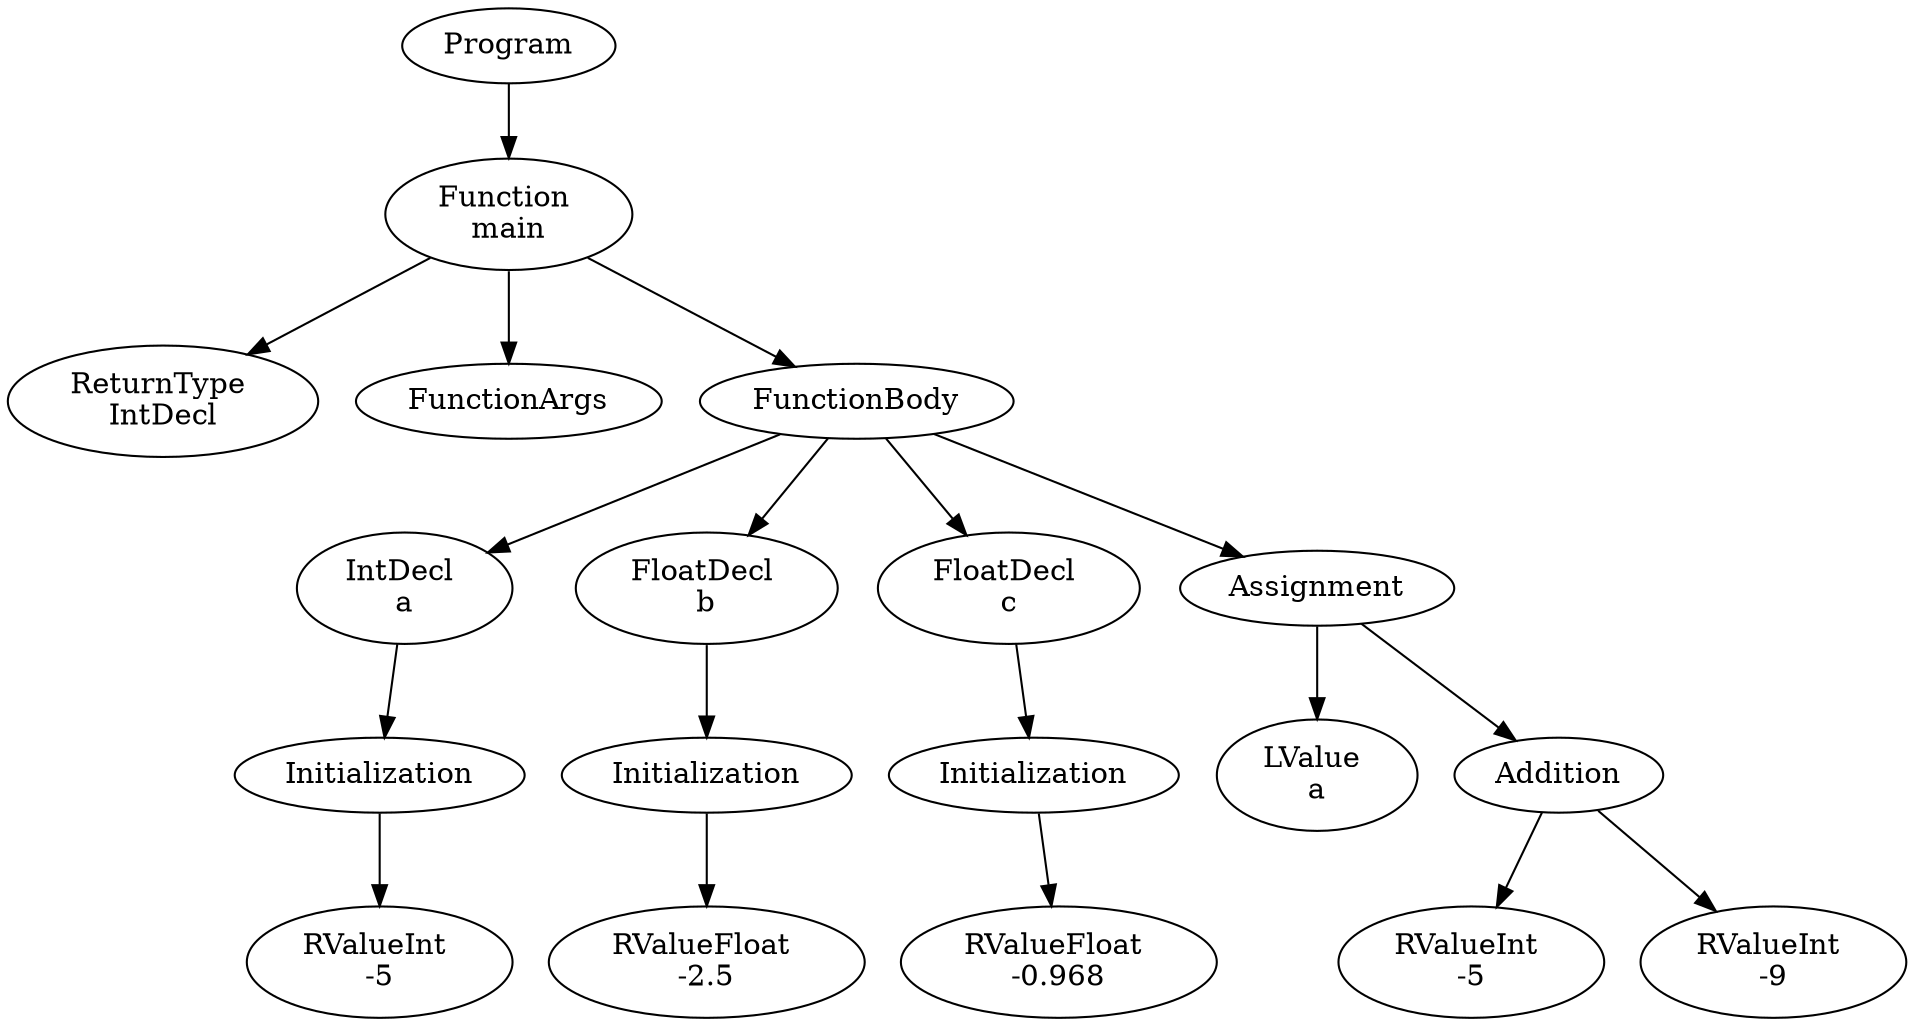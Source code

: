 digraph AST {
1 [label="Program"];
2 [label="Function \nmain"];
3 [label="ReturnType \nIntDecl"];
4 [label="FunctionArgs"];
5 [label="FunctionBody"];
6 [label="IntDecl \na"];
7 [label="Initialization"];
8 [label="RValueInt \n-5"];
7 -> 8;
6 -> 7;
9 [label="FloatDecl \nb"];
10 [label="Initialization"];
11 [label="RValueFloat \n-2.5"];
10 -> 11;
9 -> 10;
12 [label="FloatDecl \nc"];
13 [label="Initialization"];
14 [label="RValueFloat \n-0.968"];
13 -> 14;
12 -> 13;
15 [label="Assignment"];
16 [label="LValue \na"];
17 [label="Addition"];
18 [label="RValueInt \n-5"];
19 [label="RValueInt \n-9"];
17 -> 18;
17 -> 19;
15 -> 16;
15 -> 17;
5 -> 6;
5 -> 9;
5 -> 12;
5 -> 15;
2 -> 3;
2 -> 4;
2 -> 5;
1 -> 2;
}